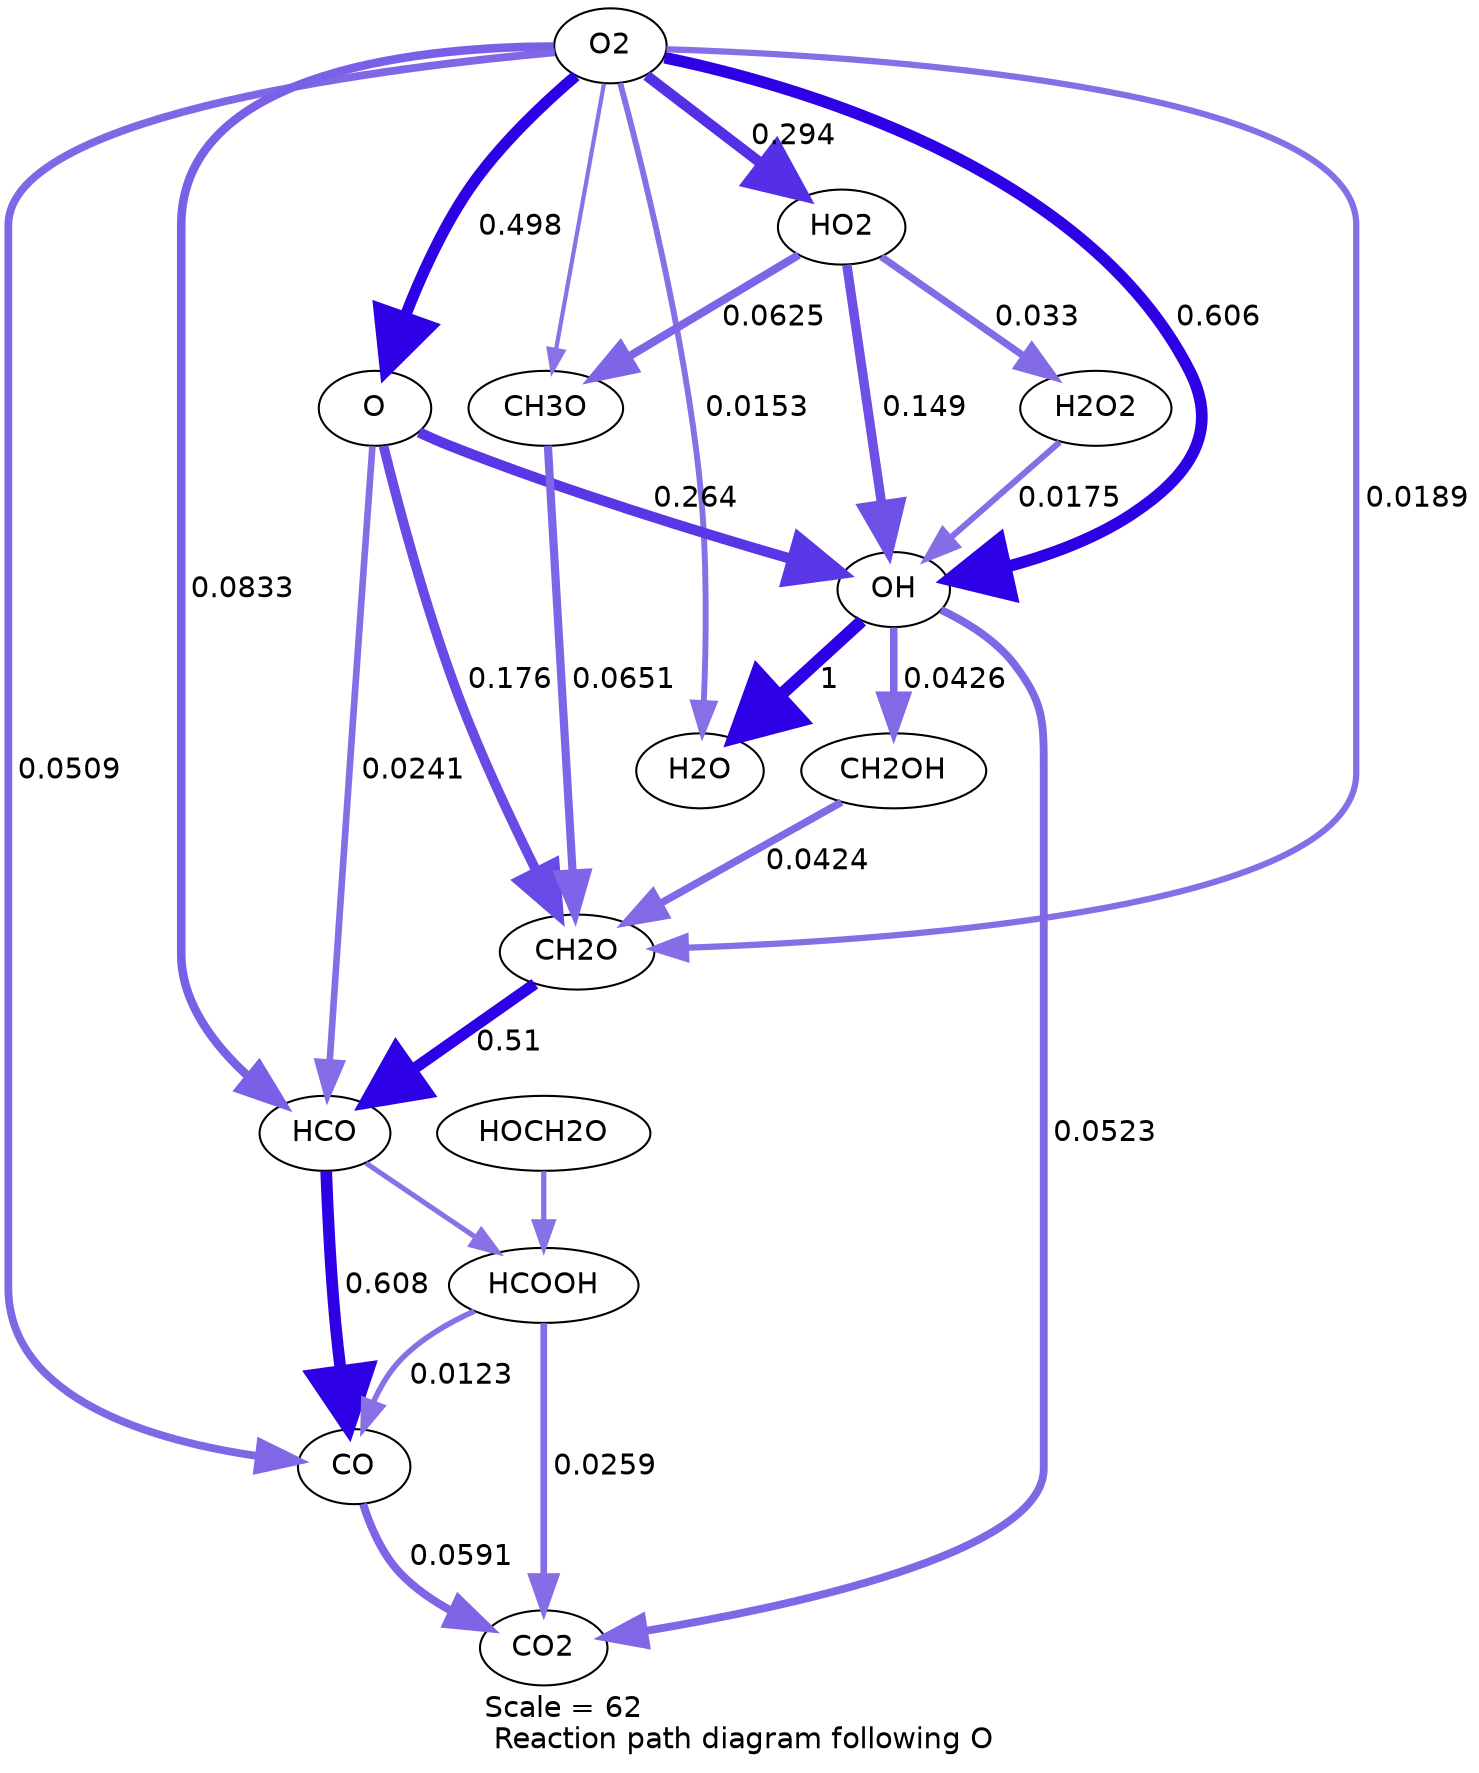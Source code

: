 digraph reaction_paths {
center=1;
s19 -> s5[fontname="Helvetica", style="setlinewidth(5.47)", arrowsize=2.74, color="0.7, 0.998, 0.9"
, label=" 0.498"];
s19 -> s7[fontname="Helvetica", style="setlinewidth(5.62)", arrowsize=2.81, color="0.7, 1.11, 0.9"
, label=" 0.606"];
s19 -> s8[fontname="Helvetica", style="setlinewidth(2.84)", arrowsize=1.42, color="0.7, 0.515, 0.9"
, label=" 0.0153"];
s19 -> s20[fontname="Helvetica", style="setlinewidth(5.08)", arrowsize=2.54, color="0.7, 0.794, 0.9"
, label=" 0.294"];
s19 -> s11[fontname="Helvetica", style="setlinewidth(3.75)", arrowsize=1.88, color="0.7, 0.551, 0.9"
, label=" 0.0509"];
s19 -> s13[fontname="Helvetica", style="setlinewidth(4.12)", arrowsize=2.06, color="0.7, 0.583, 0.9"
, label=" 0.0833"];
s19 -> s15[fontname="Helvetica", style="setlinewidth(3)", arrowsize=1.5, color="0.7, 0.519, 0.9"
, label=" 0.0189"];
s19 -> s18[fontname="Helvetica", style="setlinewidth(2.02)", arrowsize=1.01, color="0.7, 0.505, 0.9"
];
s5 -> s7[fontname="Helvetica", style="setlinewidth(4.99)", arrowsize=2.5, color="0.7, 0.764, 0.9"
, label=" 0.264"];
s5 -> s13[fontname="Helvetica", style="setlinewidth(3.19)", arrowsize=1.59, color="0.7, 0.524, 0.9"
, label=" 0.0241"];
s5 -> s15[fontname="Helvetica", style="setlinewidth(4.69)", arrowsize=2.34, color="0.7, 0.676, 0.9"
, label=" 0.176"];
s7 -> s8[fontname="Helvetica", style="setlinewidth(6)", arrowsize=3, color="0.7, 1.5, 0.9"
, label=" 1"];
s20 -> s7[fontname="Helvetica", style="setlinewidth(4.56)", arrowsize=2.28, color="0.7, 0.649, 0.9"
, label=" 0.149"];
s21 -> s7[fontname="Helvetica", style="setlinewidth(2.95)", arrowsize=1.47, color="0.7, 0.518, 0.9"
, label=" 0.0175"];
s7 -> s22[fontname="Helvetica", style="setlinewidth(3.77)", arrowsize=1.89, color="0.7, 0.552, 0.9"
, label=" 0.0523"];
s7 -> s17[fontname="Helvetica", style="setlinewidth(3.62)", arrowsize=1.81, color="0.7, 0.543, 0.9"
, label=" 0.0426"];
s20 -> s21[fontname="Helvetica", style="setlinewidth(3.42)", arrowsize=1.71, color="0.7, 0.533, 0.9"
, label=" 0.033"];
s20 -> s18[fontname="Helvetica", style="setlinewidth(3.91)", arrowsize=1.95, color="0.7, 0.563, 0.9"
, label=" 0.0625"];
s11 -> s22[fontname="Helvetica", style="setlinewidth(3.86)", arrowsize=1.93, color="0.7, 0.559, 0.9"
, label=" 0.0591"];
s25 -> s22[fontname="Helvetica", style="setlinewidth(3.24)", arrowsize=1.62, color="0.7, 0.526, 0.9"
, label=" 0.0259"];
s13 -> s11[fontname="Helvetica", style="setlinewidth(5.62)", arrowsize=2.81, color="0.7, 1.11, 0.9"
, label=" 0.608"];
s25 -> s11[fontname="Helvetica", style="setlinewidth(2.68)", arrowsize=1.34, color="0.7, 0.512, 0.9"
, label=" 0.0123"];
s15 -> s13[fontname="Helvetica", style="setlinewidth(5.49)", arrowsize=2.75, color="0.7, 1.01, 0.9"
, label=" 0.51"];
s13 -> s25[fontname="Helvetica", style="setlinewidth(2.46)", arrowsize=1.23, color="0.7, 0.509, 0.9"
];
s18 -> s15[fontname="Helvetica", style="setlinewidth(3.94)", arrowsize=1.97, color="0.7, 0.565, 0.9"
, label=" 0.0651"];
s17 -> s15[fontname="Helvetica", style="setlinewidth(3.61)", arrowsize=1.81, color="0.7, 0.542, 0.9"
, label=" 0.0424"];
s27 -> s25[fontname="Helvetica", style="setlinewidth(2.5)", arrowsize=1.25, color="0.7, 0.51, 0.9"
];
s5 [ fontname="Helvetica", label="O"];
s7 [ fontname="Helvetica", label="OH"];
s8 [ fontname="Helvetica", label="H2O"];
s11 [ fontname="Helvetica", label="CO"];
s13 [ fontname="Helvetica", label="HCO"];
s15 [ fontname="Helvetica", label="CH2O"];
s17 [ fontname="Helvetica", label="CH2OH"];
s18 [ fontname="Helvetica", label="CH3O"];
s19 [ fontname="Helvetica", label="O2"];
s20 [ fontname="Helvetica", label="HO2"];
s21 [ fontname="Helvetica", label="H2O2"];
s22 [ fontname="Helvetica", label="CO2"];
s25 [ fontname="Helvetica", label="HCOOH"];
s27 [ fontname="Helvetica", label="HOCH2O"];
 label = "Scale = 62\l Reaction path diagram following O";
 fontname = "Helvetica";
}
